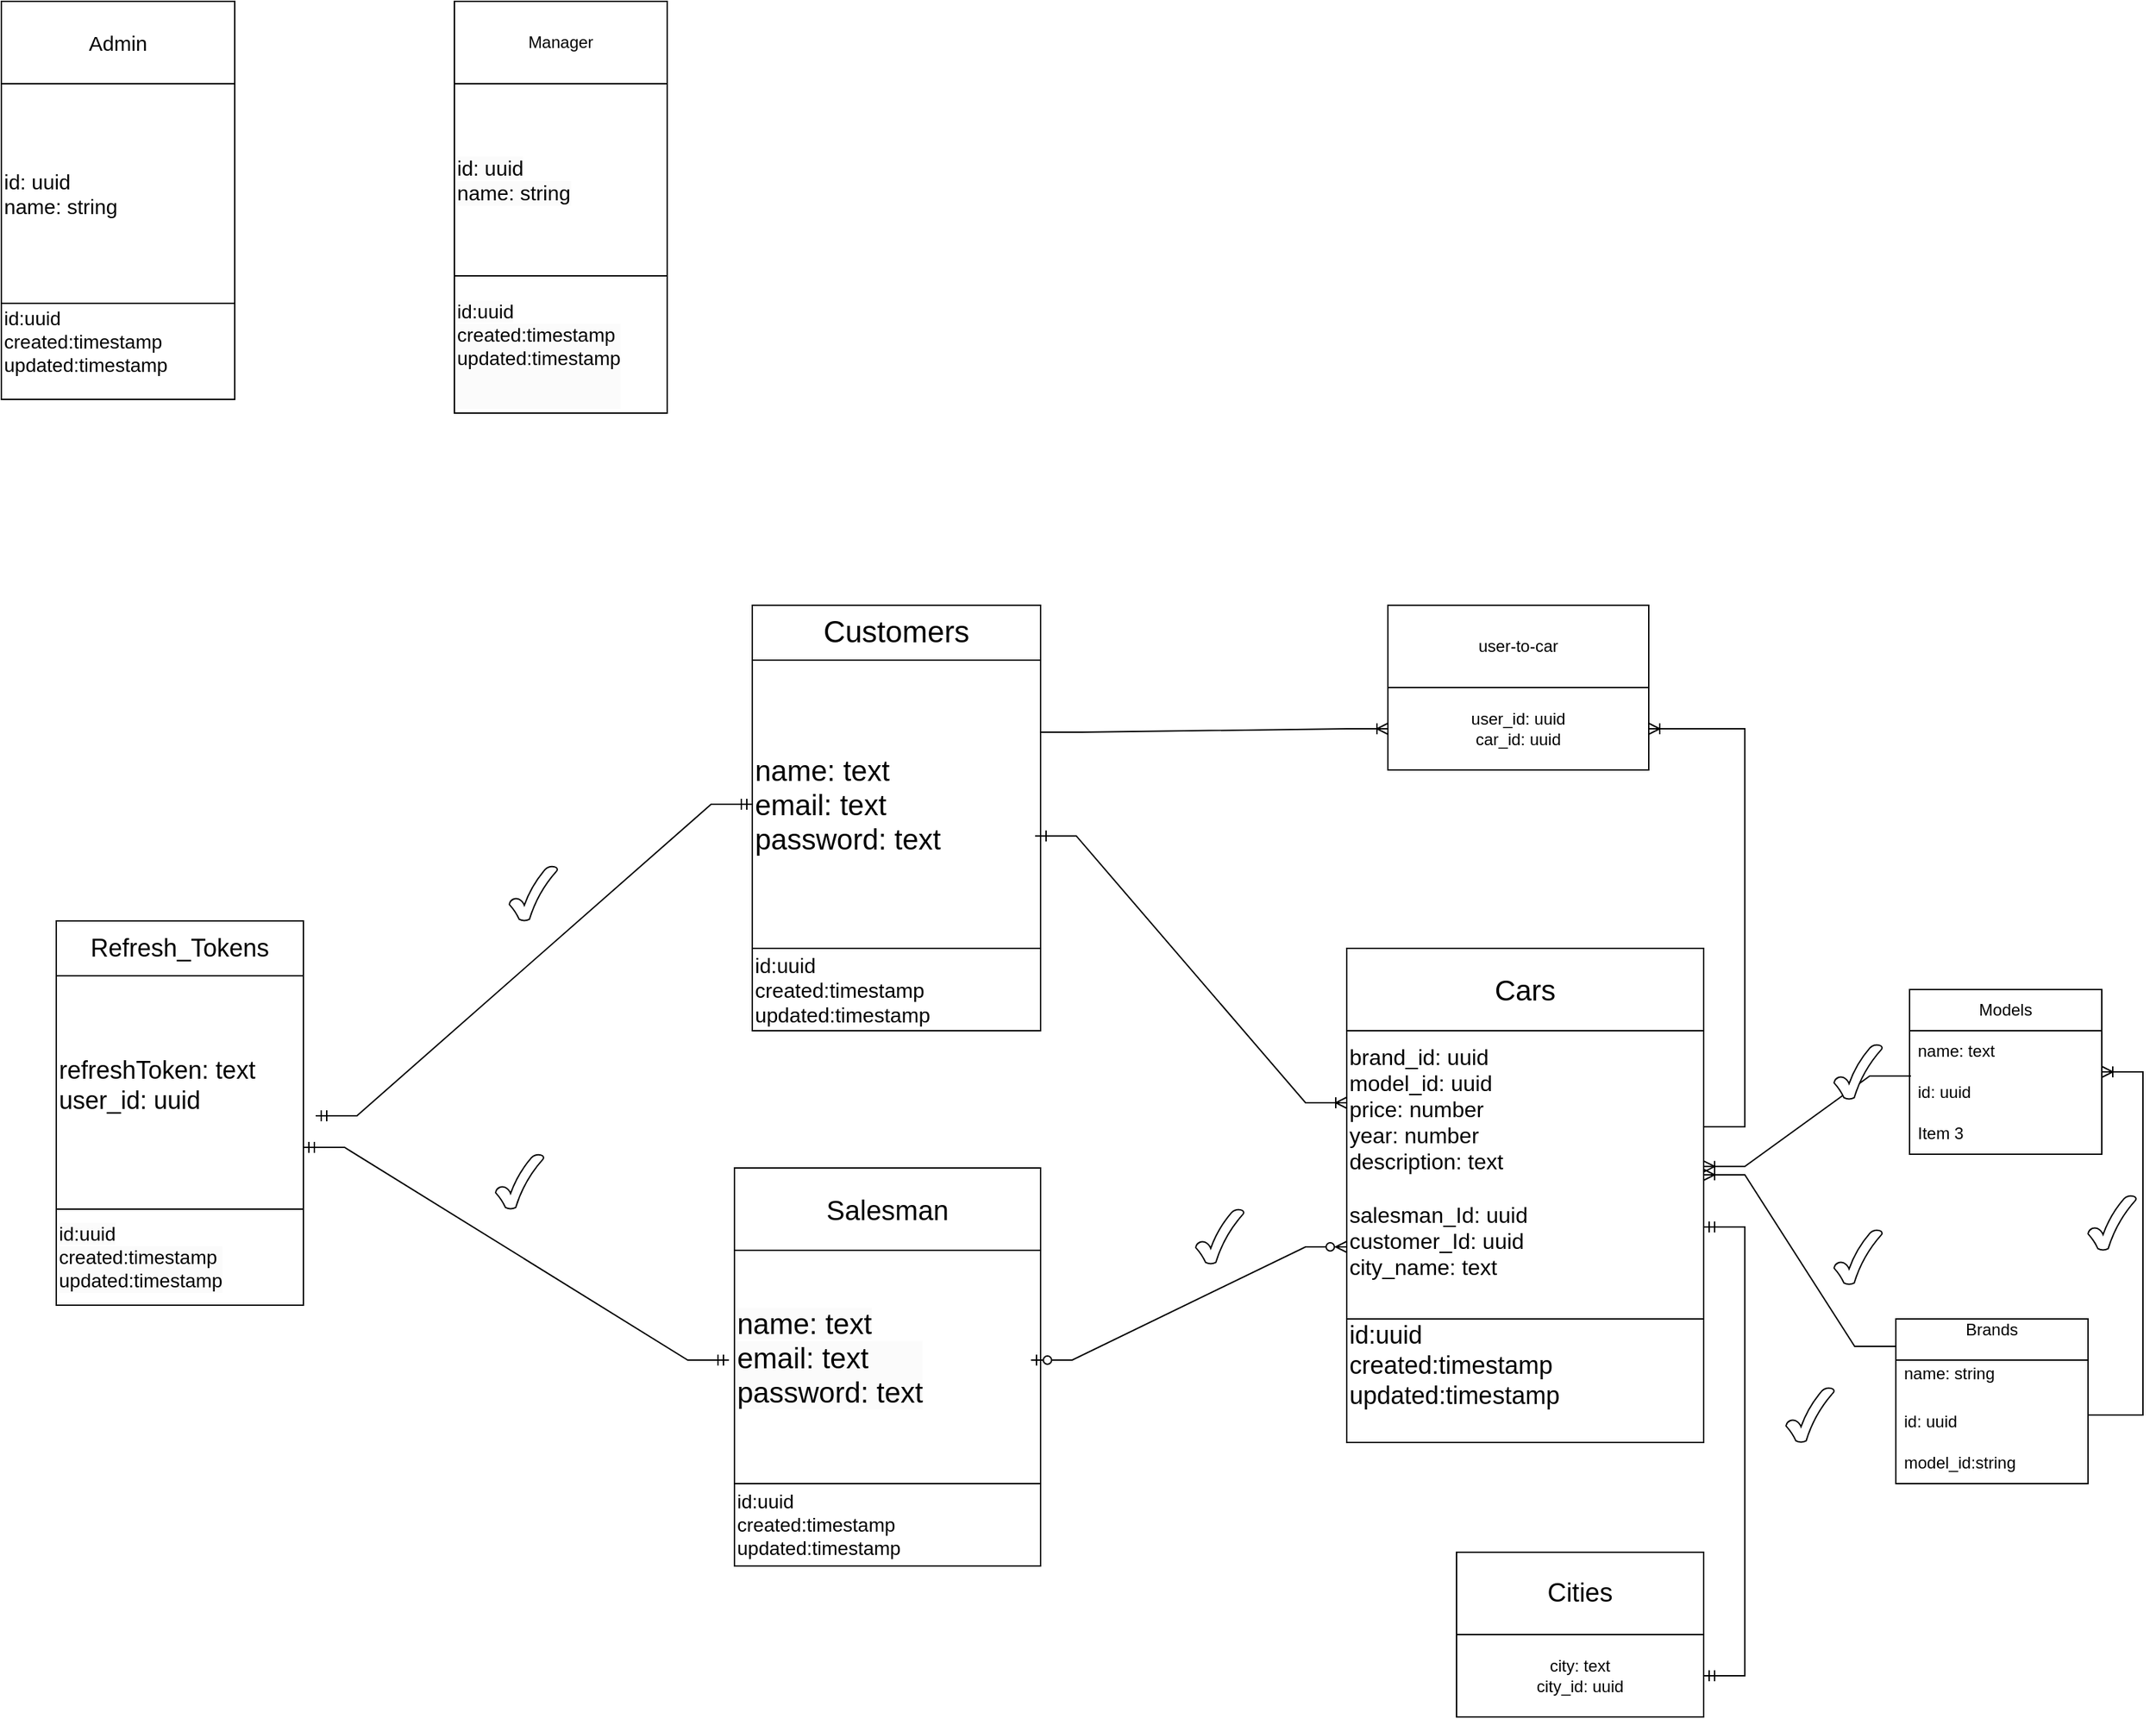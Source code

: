 <mxfile version="24.7.14">
  <diagram name="Страница — 1" id="tzh570L_oyDHZUyU0s-m">
    <mxGraphModel dx="1434" dy="3082" grid="1" gridSize="10" guides="1" tooltips="1" connect="1" arrows="1" fold="1" page="1" pageScale="1" pageWidth="1654" pageHeight="2336" math="0" shadow="0">
      <root>
        <mxCell id="0" />
        <mxCell id="1" parent="0" />
        <mxCell id="eurHvXZVV9UuIyRGiBzC-6" value="&lt;font style=&quot;font-size: 21px;&quot;&gt;name: text&lt;/font&gt;&lt;div style=&quot;font-size: 21px;&quot;&gt;&lt;font style=&quot;font-size: 21px;&quot;&gt;email: text&lt;/font&gt;&lt;/div&gt;&lt;div style=&quot;font-size: 21px;&quot;&gt;&lt;font style=&quot;font-size: 21px;&quot;&gt;password: text&lt;/font&gt;&lt;/div&gt;" style="whiteSpace=wrap;html=1;aspect=fixed;align=left;" parent="1" vertex="1">
          <mxGeometry x="617" y="190" width="210" height="210" as="geometry" />
        </mxCell>
        <mxCell id="eurHvXZVV9UuIyRGiBzC-9" value="id:uuid&lt;div style=&quot;font-size: 15px;&quot;&gt;created:timestamp&lt;/div&gt;&lt;div style=&quot;font-size: 15px;&quot;&gt;updated:timestamp&lt;/div&gt;" style="rounded=0;whiteSpace=wrap;html=1;align=left;fontSize=15;" parent="1" vertex="1">
          <mxGeometry x="617" y="400" width="210" height="60" as="geometry" />
        </mxCell>
        <mxCell id="eurHvXZVV9UuIyRGiBzC-11" value="Customers" style="rounded=0;whiteSpace=wrap;html=1;fontSize=22;" parent="1" vertex="1">
          <mxGeometry x="617" y="150" width="210" height="40" as="geometry" />
        </mxCell>
        <mxCell id="eurHvXZVV9UuIyRGiBzC-23" value="refreshToken: text&lt;div&gt;user_id: uuid&lt;/div&gt;" style="whiteSpace=wrap;html=1;aspect=fixed;fontSize=18;align=left;" parent="1" vertex="1">
          <mxGeometry x="110" y="410" width="180" height="180" as="geometry" />
        </mxCell>
        <mxCell id="eurHvXZVV9UuIyRGiBzC-24" value="Refresh_Tokens" style="rounded=0;whiteSpace=wrap;html=1;fontSize=18;" parent="1" vertex="1">
          <mxGeometry x="110" y="380" width="180" height="40" as="geometry" />
        </mxCell>
        <mxCell id="eurHvXZVV9UuIyRGiBzC-27" value="&lt;br&gt;&lt;span style=&quot;color: rgb(0, 0, 0); font-family: Helvetica; font-size: 14px; font-style: normal; font-variant-ligatures: normal; font-variant-caps: normal; font-weight: 400; letter-spacing: normal; orphans: 2; text-indent: 0px; text-transform: none; widows: 2; word-spacing: 0px; -webkit-text-stroke-width: 0px; white-space: normal; background-color: rgb(251, 251, 251); text-decoration-thickness: initial; text-decoration-style: initial; text-decoration-color: initial; float: none; display: inline !important;&quot;&gt;id:uuid&lt;/span&gt;&lt;div style=&quot;forced-color-adjust: none; color: rgb(0, 0, 0); font-family: Helvetica; font-size: 14px; font-style: normal; font-variant-ligatures: normal; font-variant-caps: normal; font-weight: 400; letter-spacing: normal; orphans: 2; text-indent: 0px; text-transform: none; widows: 2; word-spacing: 0px; -webkit-text-stroke-width: 0px; white-space: normal; background-color: rgb(251, 251, 251); text-decoration-thickness: initial; text-decoration-style: initial; text-decoration-color: initial;&quot;&gt;created:timestamp&lt;/div&gt;&lt;div style=&quot;forced-color-adjust: none; color: rgb(0, 0, 0); font-family: Helvetica; font-size: 14px; font-style: normal; font-variant-ligatures: normal; font-variant-caps: normal; font-weight: 400; letter-spacing: normal; orphans: 2; text-indent: 0px; text-transform: none; widows: 2; word-spacing: 0px; -webkit-text-stroke-width: 0px; white-space: normal; background-color: rgb(251, 251, 251); text-decoration-thickness: initial; text-decoration-style: initial; text-decoration-color: initial;&quot;&gt;updated:timestamp&lt;/div&gt;&lt;div&gt;&lt;br/&gt;&lt;/div&gt;" style="rounded=0;whiteSpace=wrap;html=1;align=left;fontSize=14;" parent="1" vertex="1">
          <mxGeometry x="110" y="590" width="180" height="70" as="geometry" />
        </mxCell>
        <mxCell id="0BwHA3h7uG1Hugz1Lj5o-1" value="Salesman" style="rounded=0;whiteSpace=wrap;html=1;fontSize=20;" parent="1" vertex="1">
          <mxGeometry x="604" y="560" width="223" height="60" as="geometry" />
        </mxCell>
        <mxCell id="0BwHA3h7uG1Hugz1Lj5o-2" value="&lt;br&gt;&lt;span style=&quot;font-size: 14px;&quot;&gt;id:uuid&lt;/span&gt;&lt;div style=&quot;font-size: 14px;&quot;&gt;created:timestamp&lt;/div&gt;&lt;div style=&quot;font-size: 14px;&quot;&gt;updated:timestamp&lt;/div&gt;&lt;div&gt;&lt;br style=&quot;font-size: 14px;&quot;&gt;&lt;/div&gt;" style="rounded=0;whiteSpace=wrap;html=1;align=left;" parent="1" vertex="1">
          <mxGeometry x="604" y="790" width="223" height="60" as="geometry" />
        </mxCell>
        <mxCell id="0BwHA3h7uG1Hugz1Lj5o-3" value="&#xa;&lt;font style=&quot;forced-color-adjust: none; color: rgb(0, 0, 0); font-family: Helvetica; font-style: normal; font-variant-ligatures: normal; font-variant-caps: normal; font-weight: 400; letter-spacing: normal; orphans: 2; text-indent: 0px; text-transform: none; widows: 2; word-spacing: 0px; -webkit-text-stroke-width: 0px; white-space: normal; background-color: rgb(251, 251, 251); text-decoration-thickness: initial; text-decoration-style: initial; text-decoration-color: initial; font-size: 21px;&quot;&gt;name: text&lt;/font&gt;&lt;div style=&quot;forced-color-adjust: none; color: rgb(0, 0, 0); font-family: Helvetica; font-style: normal; font-variant-ligatures: normal; font-variant-caps: normal; font-weight: 400; letter-spacing: normal; orphans: 2; text-indent: 0px; text-transform: none; widows: 2; word-spacing: 0px; -webkit-text-stroke-width: 0px; white-space: normal; background-color: rgb(251, 251, 251); text-decoration-thickness: initial; text-decoration-style: initial; text-decoration-color: initial; font-size: 21px;&quot;&gt;&lt;font style=&quot;forced-color-adjust: none; font-size: 21px;&quot;&gt;email: text&lt;/font&gt;&lt;/div&gt;&lt;div style=&quot;forced-color-adjust: none; color: rgb(0, 0, 0); font-family: Helvetica; font-style: normal; font-variant-ligatures: normal; font-variant-caps: normal; font-weight: 400; letter-spacing: normal; orphans: 2; text-indent: 0px; text-transform: none; widows: 2; word-spacing: 0px; -webkit-text-stroke-width: 0px; white-space: normal; background-color: rgb(251, 251, 251); text-decoration-thickness: initial; text-decoration-style: initial; text-decoration-color: initial; font-size: 21px;&quot;&gt;&lt;font style=&quot;forced-color-adjust: none; font-size: 21px;&quot;&gt;password: text&lt;/font&gt;&lt;/div&gt;&#xa;&#xa;" style="rounded=0;whiteSpace=wrap;html=1;align=left;" parent="1" vertex="1">
          <mxGeometry x="604" y="620" width="223" height="170" as="geometry" />
        </mxCell>
        <mxCell id="0BwHA3h7uG1Hugz1Lj5o-4" value="Cars" style="rounded=0;whiteSpace=wrap;html=1;fontSize=21;" parent="1" vertex="1">
          <mxGeometry x="1050" y="400" width="260" height="60" as="geometry" />
        </mxCell>
        <mxCell id="0BwHA3h7uG1Hugz1Lj5o-5" value="&lt;font style=&quot;font-size: 16px;&quot;&gt;brand_id: uuid&lt;/font&gt;&lt;div style=&quot;font-size: 16px;&quot;&gt;model_id: uuid&lt;/div&gt;&lt;div style=&quot;font-size: 16px;&quot;&gt;price: number&lt;/div&gt;&lt;div style=&quot;font-size: 16px;&quot;&gt;year: number&lt;/div&gt;&lt;div style=&quot;font-size: 16px;&quot;&gt;description: text&lt;/div&gt;&lt;div style=&quot;font-size: 16px;&quot;&gt;&lt;br&gt;&lt;/div&gt;&lt;div style=&quot;font-size: 16px;&quot;&gt;salesman_Id: uuid&lt;/div&gt;&lt;div style=&quot;font-size: 16px;&quot;&gt;customer_Id: uuid&lt;/div&gt;&lt;div style=&quot;font-size: 16px;&quot;&gt;city_name: text&lt;/div&gt;&lt;div style=&quot;font-size: 16px;&quot;&gt;&lt;br&gt;&lt;/div&gt;" style="rounded=0;whiteSpace=wrap;html=1;align=left;" parent="1" vertex="1">
          <mxGeometry x="1050" y="460" width="260" height="210" as="geometry" />
        </mxCell>
        <mxCell id="0BwHA3h7uG1Hugz1Lj5o-6" value="&#xa;&lt;br style=&quot;forced-color-adjust: none; font-size: 18px;&quot;&gt;&lt;span style=&quot;forced-color-adjust: none; font-size: 18px;&quot;&gt;id:uuid&lt;/span&gt;&lt;div style=&quot;forced-color-adjust: none; font-size: 18px;&quot;&gt;created:timestamp&lt;/div&gt;&lt;div style=&quot;forced-color-adjust: none; font-size: 18px;&quot;&gt;updated:timestamp&lt;/div&gt;&lt;div style=&quot;forced-color-adjust: none; font-size: 18px;&quot;&gt;&lt;br style=&quot;forced-color-adjust: none; color: rgb(0, 0, 0); font-family: Helvetica; font-style: normal; font-variant-ligatures: normal; font-variant-caps: normal; font-weight: 400; letter-spacing: normal; orphans: 2; text-indent: 0px; text-transform: none; widows: 2; word-spacing: 0px; -webkit-text-stroke-width: 0px; white-space: normal; background-color: rgb(251, 251, 251); text-decoration-thickness: initial; text-decoration-style: initial; text-decoration-color: initial; font-size: 18px;&quot;&gt;&#xa;&#xa;&lt;/div&gt;" style="rounded=0;whiteSpace=wrap;html=1;align=left;fontSize=18;" parent="1" vertex="1">
          <mxGeometry x="1050" y="670" width="260" height="90" as="geometry" />
        </mxCell>
        <mxCell id="0BwHA3h7uG1Hugz1Lj5o-7" value="&lt;font style=&quot;font-size: 19px;&quot;&gt;Cities&lt;/font&gt;" style="whiteSpace=wrap;html=1;" parent="1" vertex="1">
          <mxGeometry x="1130" y="840" width="180" height="60" as="geometry" />
        </mxCell>
        <mxCell id="0BwHA3h7uG1Hugz1Lj5o-8" value="city: text&lt;div&gt;city_id: uuid&lt;/div&gt;" style="whiteSpace=wrap;html=1;" parent="1" vertex="1">
          <mxGeometry x="1130" y="900" width="180" height="60" as="geometry" />
        </mxCell>
        <mxCell id="0BwHA3h7uG1Hugz1Lj5o-12" value="" style="edgeStyle=entityRelationEdgeStyle;fontSize=12;html=1;endArrow=ERmandOne;startArrow=ERmandOne;rounded=0;entryX=0;entryY=0.5;entryDx=0;entryDy=0;exitX=1.05;exitY=0.622;exitDx=0;exitDy=0;exitPerimeter=0;" parent="1" source="eurHvXZVV9UuIyRGiBzC-23" target="eurHvXZVV9UuIyRGiBzC-6" edge="1">
          <mxGeometry width="100" height="100" relative="1" as="geometry">
            <mxPoint x="350" y="480" as="sourcePoint" />
            <mxPoint x="420" y="270" as="targetPoint" />
            <Array as="points">
              <mxPoint x="420" y="280" />
            </Array>
          </mxGeometry>
        </mxCell>
        <mxCell id="0BwHA3h7uG1Hugz1Lj5o-13" value="" style="edgeStyle=entityRelationEdgeStyle;fontSize=12;html=1;endArrow=ERmandOne;startArrow=ERmandOne;rounded=0;exitX=1;exitY=0.75;exitDx=0;exitDy=0;" parent="1" source="eurHvXZVV9UuIyRGiBzC-23" edge="1">
          <mxGeometry width="100" height="100" relative="1" as="geometry">
            <mxPoint x="480" y="600" as="sourcePoint" />
            <mxPoint x="600" y="700" as="targetPoint" />
            <Array as="points">
              <mxPoint x="-60" y="720" />
              <mxPoint x="290" y="670" />
            </Array>
          </mxGeometry>
        </mxCell>
        <mxCell id="0BwHA3h7uG1Hugz1Lj5o-14" value="" style="edgeStyle=entityRelationEdgeStyle;fontSize=12;html=1;endArrow=ERzeroToMany;startArrow=ERzeroToOne;rounded=0;entryX=0;entryY=0.75;entryDx=0;entryDy=0;" parent="1" target="0BwHA3h7uG1Hugz1Lj5o-5" edge="1">
          <mxGeometry width="100" height="100" relative="1" as="geometry">
            <mxPoint x="820" y="700" as="sourcePoint" />
            <mxPoint x="920" y="600" as="targetPoint" />
            <Array as="points">
              <mxPoint x="1160" y="710" />
            </Array>
          </mxGeometry>
        </mxCell>
        <mxCell id="0BwHA3h7uG1Hugz1Lj5o-16" value="user-to-car" style="whiteSpace=wrap;html=1;labelBackgroundColor=none;" parent="1" vertex="1">
          <mxGeometry x="1080" y="150" width="190" height="60" as="geometry" />
        </mxCell>
        <mxCell id="0BwHA3h7uG1Hugz1Lj5o-17" value="user_id: uuid&lt;div&gt;car_id: uuid&lt;/div&gt;" style="whiteSpace=wrap;html=1;labelBackgroundColor=none;" parent="1" vertex="1">
          <mxGeometry x="1080" y="210" width="190" height="60" as="geometry" />
        </mxCell>
        <mxCell id="0BwHA3h7uG1Hugz1Lj5o-20" value="" style="edgeStyle=entityRelationEdgeStyle;fontSize=12;html=1;endArrow=ERoneToMany;rounded=0;entryX=0;entryY=0.5;entryDx=0;entryDy=0;exitX=1;exitY=0.25;exitDx=0;exitDy=0;" parent="1" source="eurHvXZVV9UuIyRGiBzC-6" target="0BwHA3h7uG1Hugz1Lj5o-17" edge="1">
          <mxGeometry width="100" height="100" relative="1" as="geometry">
            <mxPoint x="827" y="250" as="sourcePoint" />
            <mxPoint x="927" y="150" as="targetPoint" />
            <Array as="points">
              <mxPoint x="830" y="250" />
            </Array>
          </mxGeometry>
        </mxCell>
        <mxCell id="0BwHA3h7uG1Hugz1Lj5o-21" value="" style="edgeStyle=entityRelationEdgeStyle;fontSize=12;html=1;endArrow=ERoneToMany;rounded=0;entryX=1;entryY=0.5;entryDx=0;entryDy=0;" parent="1" target="0BwHA3h7uG1Hugz1Lj5o-17" edge="1">
          <mxGeometry width="100" height="100" relative="1" as="geometry">
            <mxPoint x="1310" y="530" as="sourcePoint" />
            <mxPoint x="1370" y="190" as="targetPoint" />
            <Array as="points">
              <mxPoint x="1930" y="510" />
              <mxPoint x="1370" y="440" />
              <mxPoint x="1360" y="440" />
              <mxPoint x="1370" y="360" />
              <mxPoint x="1280" y="190" />
              <mxPoint x="1380" y="350" />
            </Array>
          </mxGeometry>
        </mxCell>
        <mxCell id="0BwHA3h7uG1Hugz1Lj5o-22" value="" style="edgeStyle=entityRelationEdgeStyle;fontSize=12;html=1;endArrow=ERmandOne;startArrow=ERmandOne;rounded=0;entryX=1;entryY=0.681;entryDx=0;entryDy=0;entryPerimeter=0;" parent="1" target="0BwHA3h7uG1Hugz1Lj5o-5" edge="1">
          <mxGeometry width="100" height="100" relative="1" as="geometry">
            <mxPoint x="1310" y="930" as="sourcePoint" />
            <mxPoint x="1410" y="830" as="targetPoint" />
            <Array as="points">
              <mxPoint x="1900" y="1190" />
              <mxPoint x="1950" y="1010" />
            </Array>
          </mxGeometry>
        </mxCell>
        <mxCell id="yi0ejjIWuIBJxyxhGZrh-1" value="" style="verticalLabelPosition=bottom;verticalAlign=top;html=1;shape=mxgraph.basic.tick" parent="1" vertex="1">
          <mxGeometry x="440" y="340" width="35" height="40" as="geometry" />
        </mxCell>
        <mxCell id="yi0ejjIWuIBJxyxhGZrh-2" value="" style="verticalLabelPosition=bottom;verticalAlign=top;html=1;shape=mxgraph.basic.tick" parent="1" vertex="1">
          <mxGeometry x="430" y="550" width="35" height="40" as="geometry" />
        </mxCell>
        <mxCell id="yi0ejjIWuIBJxyxhGZrh-4" value="" style="verticalLabelPosition=bottom;verticalAlign=top;html=1;shape=mxgraph.basic.tick" parent="1" vertex="1">
          <mxGeometry x="1370" y="720" width="35" height="40" as="geometry" />
        </mxCell>
        <mxCell id="yi0ejjIWuIBJxyxhGZrh-5" value="" style="verticalLabelPosition=bottom;verticalAlign=top;html=1;shape=mxgraph.basic.tick" parent="1" vertex="1">
          <mxGeometry x="940" y="590" width="35" height="40" as="geometry" />
        </mxCell>
        <mxCell id="jlf7-fu_NBlKgYwUBR0I-2" value="&lt;font style=&quot;font-size: 15px;&quot;&gt;id: uuid&lt;/font&gt;&lt;div style=&quot;font-size: 15px;&quot;&gt;&lt;font style=&quot;font-size: 15px;&quot;&gt;name: string&lt;/font&gt;&lt;/div&gt;" style="whiteSpace=wrap;html=1;align=left;" parent="1" vertex="1">
          <mxGeometry x="70" y="-230" width="170" height="160" as="geometry" />
        </mxCell>
        <mxCell id="jlf7-fu_NBlKgYwUBR0I-3" value="&lt;font style=&quot;font-size: 15px;&quot;&gt;Admin&lt;/font&gt;" style="whiteSpace=wrap;html=1;" parent="1" vertex="1">
          <mxGeometry x="70" y="-290" width="170" height="60" as="geometry" />
        </mxCell>
        <mxCell id="jlf7-fu_NBlKgYwUBR0I-4" value="&lt;br&gt;&lt;br style=&quot;forced-color-adjust: none;&quot;&gt;&lt;span style=&quot;forced-color-adjust: none; font-size: 14px;&quot;&gt;id:uuid&lt;/span&gt;&lt;div style=&quot;forced-color-adjust: none; font-size: 14px;&quot;&gt;created:timestamp&lt;/div&gt;&lt;div style=&quot;forced-color-adjust: none; font-size: 14px;&quot;&gt;updated:timestamp&lt;/div&gt;&lt;div style=&quot;forced-color-adjust: none;&quot;&gt;&lt;br style=&quot;forced-color-adjust: none; color: rgb(0, 0, 0); font-family: Helvetica; font-style: normal; font-variant-ligatures: normal; font-variant-caps: normal; font-weight: 400; letter-spacing: normal; orphans: 2; text-indent: 0px; text-transform: none; widows: 2; word-spacing: 0px; -webkit-text-stroke-width: 0px; white-space: normal; background-color: rgb(251, 251, 251); text-decoration-thickness: initial; text-decoration-style: initial; text-decoration-color: initial; font-size: 14px;&quot;&gt;&lt;br&gt;&lt;br&gt;&lt;/div&gt;" style="rounded=0;whiteSpace=wrap;html=1;align=left;" parent="1" vertex="1">
          <mxGeometry x="70" y="-70" width="170" height="70" as="geometry" />
        </mxCell>
        <mxCell id="jlf7-fu_NBlKgYwUBR0I-5" value="Manager" style="rounded=0;whiteSpace=wrap;html=1;" parent="1" vertex="1">
          <mxGeometry x="400" y="-290" width="155" height="60" as="geometry" />
        </mxCell>
        <mxCell id="jlf7-fu_NBlKgYwUBR0I-6" value="&lt;br&gt;&lt;font style=&quot;forced-color-adjust: none; color: rgb(0, 0, 0); font-family: Helvetica; font-style: normal; font-variant-ligatures: normal; font-variant-caps: normal; font-weight: 400; letter-spacing: normal; orphans: 2; text-indent: 0px; text-transform: none; widows: 2; word-spacing: 0px; -webkit-text-stroke-width: 0px; white-space: normal; background-color: rgb(251, 251, 251); text-decoration-thickness: initial; text-decoration-style: initial; text-decoration-color: initial; font-size: 15px;&quot;&gt;id: uuid&lt;/font&gt;&lt;div style=&quot;forced-color-adjust: none; color: rgb(0, 0, 0); font-family: Helvetica; font-style: normal; font-variant-ligatures: normal; font-variant-caps: normal; font-weight: 400; letter-spacing: normal; orphans: 2; text-indent: 0px; text-transform: none; widows: 2; word-spacing: 0px; -webkit-text-stroke-width: 0px; white-space: normal; background-color: rgb(251, 251, 251); text-decoration-thickness: initial; text-decoration-style: initial; text-decoration-color: initial; font-size: 15px;&quot;&gt;&lt;font style=&quot;forced-color-adjust: none; font-size: 15px;&quot;&gt;name: string&lt;/font&gt;&lt;/div&gt;&lt;div&gt;&lt;br/&gt;&lt;/div&gt;" style="rounded=0;whiteSpace=wrap;html=1;align=left;" parent="1" vertex="1">
          <mxGeometry x="400" y="-230" width="155" height="140" as="geometry" />
        </mxCell>
        <mxCell id="jlf7-fu_NBlKgYwUBR0I-7" value="&#xa;&lt;br style=&quot;forced-color-adjust: none; color: rgb(0, 0, 0); font-family: Helvetica; font-size: 12px; font-style: normal; font-variant-ligatures: normal; font-variant-caps: normal; font-weight: 400; letter-spacing: normal; orphans: 2; text-align: left; text-indent: 0px; text-transform: none; widows: 2; word-spacing: 0px; -webkit-text-stroke-width: 0px; white-space: normal; background-color: rgb(251, 251, 251); text-decoration-thickness: initial; text-decoration-style: initial; text-decoration-color: initial;&quot;&gt;&lt;br style=&quot;forced-color-adjust: none; color: rgb(0, 0, 0); font-family: Helvetica; font-size: 12px; font-style: normal; font-variant-ligatures: normal; font-variant-caps: normal; font-weight: 400; letter-spacing: normal; orphans: 2; text-align: left; text-indent: 0px; text-transform: none; widows: 2; word-spacing: 0px; -webkit-text-stroke-width: 0px; white-space: normal; background-color: rgb(251, 251, 251); text-decoration-thickness: initial; text-decoration-style: initial; text-decoration-color: initial;&quot;&gt;&lt;span style=&quot;forced-color-adjust: none; color: rgb(0, 0, 0); font-family: Helvetica; font-style: normal; font-variant-ligatures: normal; font-variant-caps: normal; font-weight: 400; letter-spacing: normal; orphans: 2; text-align: left; text-indent: 0px; text-transform: none; widows: 2; word-spacing: 0px; -webkit-text-stroke-width: 0px; white-space: normal; background-color: rgb(251, 251, 251); text-decoration-thickness: initial; text-decoration-style: initial; text-decoration-color: initial; font-size: 14px;&quot;&gt;id:uuid&lt;/span&gt;&lt;div style=&quot;forced-color-adjust: none; color: rgb(0, 0, 0); font-family: Helvetica; font-style: normal; font-variant-ligatures: normal; font-variant-caps: normal; font-weight: 400; letter-spacing: normal; orphans: 2; text-align: left; text-indent: 0px; text-transform: none; widows: 2; word-spacing: 0px; -webkit-text-stroke-width: 0px; white-space: normal; background-color: rgb(251, 251, 251); text-decoration-thickness: initial; text-decoration-style: initial; text-decoration-color: initial; font-size: 14px;&quot;&gt;created:timestamp&lt;/div&gt;&lt;div style=&quot;forced-color-adjust: none; color: rgb(0, 0, 0); font-family: Helvetica; font-style: normal; font-variant-ligatures: normal; font-variant-caps: normal; font-weight: 400; letter-spacing: normal; orphans: 2; text-align: left; text-indent: 0px; text-transform: none; widows: 2; word-spacing: 0px; -webkit-text-stroke-width: 0px; white-space: normal; background-color: rgb(251, 251, 251); text-decoration-thickness: initial; text-decoration-style: initial; text-decoration-color: initial; font-size: 14px;&quot;&gt;updated:timestamp&lt;/div&gt;&lt;div style=&quot;forced-color-adjust: none; color: rgb(0, 0, 0); font-family: Helvetica; font-size: 12px; font-style: normal; font-variant-ligatures: normal; font-variant-caps: normal; font-weight: 400; letter-spacing: normal; orphans: 2; text-align: left; text-indent: 0px; text-transform: none; widows: 2; word-spacing: 0px; -webkit-text-stroke-width: 0px; white-space: normal; background-color: rgb(251, 251, 251); text-decoration-thickness: initial; text-decoration-style: initial; text-decoration-color: initial;&quot;&gt;&lt;br style=&quot;forced-color-adjust: none; color: rgb(0, 0, 0); font-family: Helvetica; font-style: normal; font-variant-ligatures: normal; font-variant-caps: normal; font-weight: 400; letter-spacing: normal; orphans: 2; text-indent: 0px; text-transform: none; widows: 2; word-spacing: 0px; -webkit-text-stroke-width: 0px; white-space: normal; background-color: rgb(251, 251, 251); text-decoration-thickness: initial; text-decoration-style: initial; text-decoration-color: initial; font-size: 14px;&quot;&gt;&lt;br style=&quot;forced-color-adjust: none;&quot;&gt;&lt;/div&gt;&#xa;&#xa;" style="rounded=0;whiteSpace=wrap;html=1;align=left;" parent="1" vertex="1">
          <mxGeometry x="400" y="-90" width="155" height="100" as="geometry" />
        </mxCell>
        <mxCell id="jlf7-fu_NBlKgYwUBR0I-8" style="edgeStyle=orthogonalEdgeStyle;rounded=0;orthogonalLoop=1;jettySize=auto;html=1;exitX=0.5;exitY=1;exitDx=0;exitDy=0;" parent="1" source="jlf7-fu_NBlKgYwUBR0I-7" target="jlf7-fu_NBlKgYwUBR0I-7" edge="1">
          <mxGeometry relative="1" as="geometry" />
        </mxCell>
        <mxCell id="6WWpO7h0qMnxvAwgbyHn-1" value="Models" style="swimlane;fontStyle=0;childLayout=stackLayout;horizontal=1;startSize=30;horizontalStack=0;resizeParent=1;resizeParentMax=0;resizeLast=0;collapsible=1;marginBottom=0;whiteSpace=wrap;html=1;" vertex="1" parent="1">
          <mxGeometry x="1460" y="430" width="140" height="120" as="geometry" />
        </mxCell>
        <mxCell id="6WWpO7h0qMnxvAwgbyHn-2" value="name: text" style="text;strokeColor=none;fillColor=none;align=left;verticalAlign=middle;spacingLeft=4;spacingRight=4;overflow=hidden;points=[[0,0.5],[1,0.5]];portConstraint=eastwest;rotatable=0;whiteSpace=wrap;html=1;" vertex="1" parent="6WWpO7h0qMnxvAwgbyHn-1">
          <mxGeometry y="30" width="140" height="30" as="geometry" />
        </mxCell>
        <mxCell id="6WWpO7h0qMnxvAwgbyHn-3" value="id: uuid" style="text;strokeColor=none;fillColor=none;align=left;verticalAlign=middle;spacingLeft=4;spacingRight=4;overflow=hidden;points=[[0,0.5],[1,0.5]];portConstraint=eastwest;rotatable=0;whiteSpace=wrap;html=1;" vertex="1" parent="6WWpO7h0qMnxvAwgbyHn-1">
          <mxGeometry y="60" width="140" height="30" as="geometry" />
        </mxCell>
        <mxCell id="6WWpO7h0qMnxvAwgbyHn-4" value="Item 3" style="text;strokeColor=none;fillColor=none;align=left;verticalAlign=middle;spacingLeft=4;spacingRight=4;overflow=hidden;points=[[0,0.5],[1,0.5]];portConstraint=eastwest;rotatable=0;whiteSpace=wrap;html=1;" vertex="1" parent="6WWpO7h0qMnxvAwgbyHn-1">
          <mxGeometry y="90" width="140" height="30" as="geometry" />
        </mxCell>
        <mxCell id="6WWpO7h0qMnxvAwgbyHn-5" value="Brands&lt;div&gt;&lt;br&gt;&lt;/div&gt;" style="swimlane;fontStyle=0;childLayout=stackLayout;horizontal=1;startSize=30;horizontalStack=0;resizeParent=1;resizeParentMax=0;resizeLast=0;collapsible=1;marginBottom=0;whiteSpace=wrap;html=1;" vertex="1" parent="1">
          <mxGeometry x="1450" y="670" width="140" height="120" as="geometry" />
        </mxCell>
        <mxCell id="6WWpO7h0qMnxvAwgbyHn-6" value="name: string&lt;div&gt;&lt;br&gt;&lt;/div&gt;" style="text;strokeColor=none;fillColor=none;align=left;verticalAlign=middle;spacingLeft=4;spacingRight=4;overflow=hidden;points=[[0,0.5],[1,0.5]];portConstraint=eastwest;rotatable=0;whiteSpace=wrap;html=1;" vertex="1" parent="6WWpO7h0qMnxvAwgbyHn-5">
          <mxGeometry y="30" width="140" height="30" as="geometry" />
        </mxCell>
        <mxCell id="6WWpO7h0qMnxvAwgbyHn-7" value="id: uuid" style="text;strokeColor=none;fillColor=none;align=left;verticalAlign=middle;spacingLeft=4;spacingRight=4;overflow=hidden;points=[[0,0.5],[1,0.5]];portConstraint=eastwest;rotatable=0;whiteSpace=wrap;html=1;" vertex="1" parent="6WWpO7h0qMnxvAwgbyHn-5">
          <mxGeometry y="60" width="140" height="30" as="geometry" />
        </mxCell>
        <mxCell id="6WWpO7h0qMnxvAwgbyHn-8" value="model_id:string" style="text;strokeColor=none;fillColor=none;align=left;verticalAlign=middle;spacingLeft=4;spacingRight=4;overflow=hidden;points=[[0,0.5],[1,0.5]];portConstraint=eastwest;rotatable=0;whiteSpace=wrap;html=1;" vertex="1" parent="6WWpO7h0qMnxvAwgbyHn-5">
          <mxGeometry y="90" width="140" height="30" as="geometry" />
        </mxCell>
        <mxCell id="6WWpO7h0qMnxvAwgbyHn-9" value="" style="edgeStyle=entityRelationEdgeStyle;fontSize=12;html=1;endArrow=ERoneToMany;startArrow=ERmandOne;rounded=0;exitX=0.981;exitY=0.61;exitDx=0;exitDy=0;exitPerimeter=0;entryX=0;entryY=0.25;entryDx=0;entryDy=0;" edge="1" parent="1" source="eurHvXZVV9UuIyRGiBzC-6" target="0BwHA3h7uG1Hugz1Lj5o-5">
          <mxGeometry width="100" height="100" relative="1" as="geometry">
            <mxPoint x="870" y="410" as="sourcePoint" />
            <mxPoint x="970" y="310" as="targetPoint" />
            <Array as="points">
              <mxPoint x="560" y="260" />
            </Array>
          </mxGeometry>
        </mxCell>
        <mxCell id="6WWpO7h0qMnxvAwgbyHn-10" value="" style="edgeStyle=entityRelationEdgeStyle;fontSize=12;html=1;endArrow=ERoneToMany;rounded=0;entryX=1;entryY=0.471;entryDx=0;entryDy=0;entryPerimeter=0;exitX=0.007;exitY=1.1;exitDx=0;exitDy=0;exitPerimeter=0;" edge="1" parent="1" source="6WWpO7h0qMnxvAwgbyHn-2" target="0BwHA3h7uG1Hugz1Lj5o-5">
          <mxGeometry width="100" height="100" relative="1" as="geometry">
            <mxPoint x="1180" y="570" as="sourcePoint" />
            <mxPoint x="1280" y="470" as="targetPoint" />
            <Array as="points">
              <mxPoint x="1460" y="320" />
            </Array>
          </mxGeometry>
        </mxCell>
        <mxCell id="6WWpO7h0qMnxvAwgbyHn-11" value="" style="edgeStyle=entityRelationEdgeStyle;fontSize=12;html=1;endArrow=ERoneToMany;rounded=0;exitX=0;exitY=0.167;exitDx=0;exitDy=0;exitPerimeter=0;" edge="1" parent="1" source="6WWpO7h0qMnxvAwgbyHn-5" target="0BwHA3h7uG1Hugz1Lj5o-5">
          <mxGeometry width="100" height="100" relative="1" as="geometry">
            <mxPoint x="1440" y="544.45" as="sourcePoint" />
            <mxPoint x="1618.96" y="675.55" as="targetPoint" />
            <Array as="points">
              <mxPoint x="1558.96" y="570.55" />
              <mxPoint x="1668.96" y="560.55" />
            </Array>
          </mxGeometry>
        </mxCell>
        <mxCell id="6WWpO7h0qMnxvAwgbyHn-12" value="" style="verticalLabelPosition=bottom;verticalAlign=top;html=1;shape=mxgraph.basic.tick" vertex="1" parent="1">
          <mxGeometry x="1405" y="605" width="35" height="40" as="geometry" />
        </mxCell>
        <mxCell id="6WWpO7h0qMnxvAwgbyHn-13" value="" style="verticalLabelPosition=bottom;verticalAlign=top;html=1;shape=mxgraph.basic.tick" vertex="1" parent="1">
          <mxGeometry x="1405" y="470" width="35" height="40" as="geometry" />
        </mxCell>
        <mxCell id="6WWpO7h0qMnxvAwgbyHn-14" value="" style="edgeStyle=entityRelationEdgeStyle;fontSize=12;html=1;endArrow=ERoneToMany;rounded=0;" edge="1" parent="1" target="6WWpO7h0qMnxvAwgbyHn-1">
          <mxGeometry width="100" height="100" relative="1" as="geometry">
            <mxPoint x="1590" y="740" as="sourcePoint" />
            <mxPoint x="1690" y="640" as="targetPoint" />
          </mxGeometry>
        </mxCell>
        <mxCell id="6WWpO7h0qMnxvAwgbyHn-16" value="" style="verticalLabelPosition=bottom;verticalAlign=top;html=1;shape=mxgraph.basic.tick" vertex="1" parent="1">
          <mxGeometry x="1590" y="580" width="35" height="40" as="geometry" />
        </mxCell>
      </root>
    </mxGraphModel>
  </diagram>
</mxfile>
